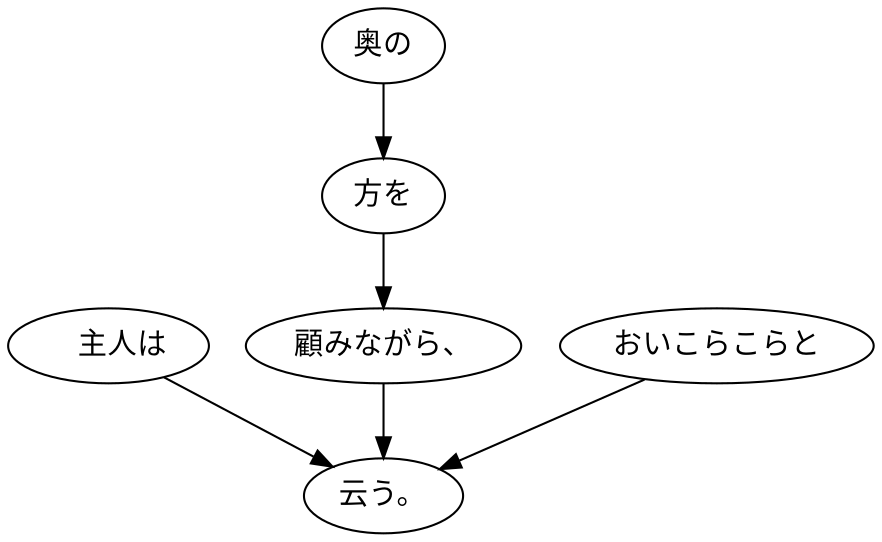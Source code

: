 digraph graph5159 {
	node0 [label="　主人は"];
	node1 [label="奥の"];
	node2 [label="方を"];
	node3 [label="顧みながら、"];
	node4 [label="おいこらこらと"];
	node5 [label="云う。"];
	node0 -> node5;
	node1 -> node2;
	node2 -> node3;
	node3 -> node5;
	node4 -> node5;
}
